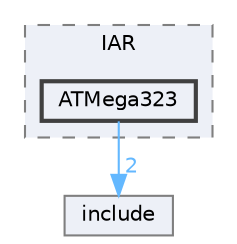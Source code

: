 digraph "D:/Projects/Raspberrypi_pico/pico_freertos_final/freertos_pico2/pico_freertos/FreeRTOS-Kernel/portable/IAR/ATMega323"
{
 // LATEX_PDF_SIZE
  bgcolor="transparent";
  edge [fontname=Helvetica,fontsize=10,labelfontname=Helvetica,labelfontsize=10];
  node [fontname=Helvetica,fontsize=10,shape=box,height=0.2,width=0.4];
  compound=true
  subgraph clusterdir_851539efac741596f3f7b2413a3fb940 {
    graph [ bgcolor="#edf0f7", pencolor="grey50", label="IAR", fontname=Helvetica,fontsize=10 style="filled,dashed", URL="dir_851539efac741596f3f7b2413a3fb940.html",tooltip=""]
  dir_6c47e3ed769f5e0fb16b3923ad08276a [label="ATMega323", fillcolor="#edf0f7", color="grey25", style="filled,bold", URL="dir_6c47e3ed769f5e0fb16b3923ad08276a.html",tooltip=""];
  }
  dir_c69ece34c3f150cb2c6f1098178b172a [label="include", fillcolor="#edf0f7", color="grey50", style="filled", URL="dir_c69ece34c3f150cb2c6f1098178b172a.html",tooltip=""];
  dir_6c47e3ed769f5e0fb16b3923ad08276a->dir_c69ece34c3f150cb2c6f1098178b172a [headlabel="2", labeldistance=1.5 headhref="dir_000083_000125.html" href="dir_000083_000125.html" color="steelblue1" fontcolor="steelblue1"];
}
